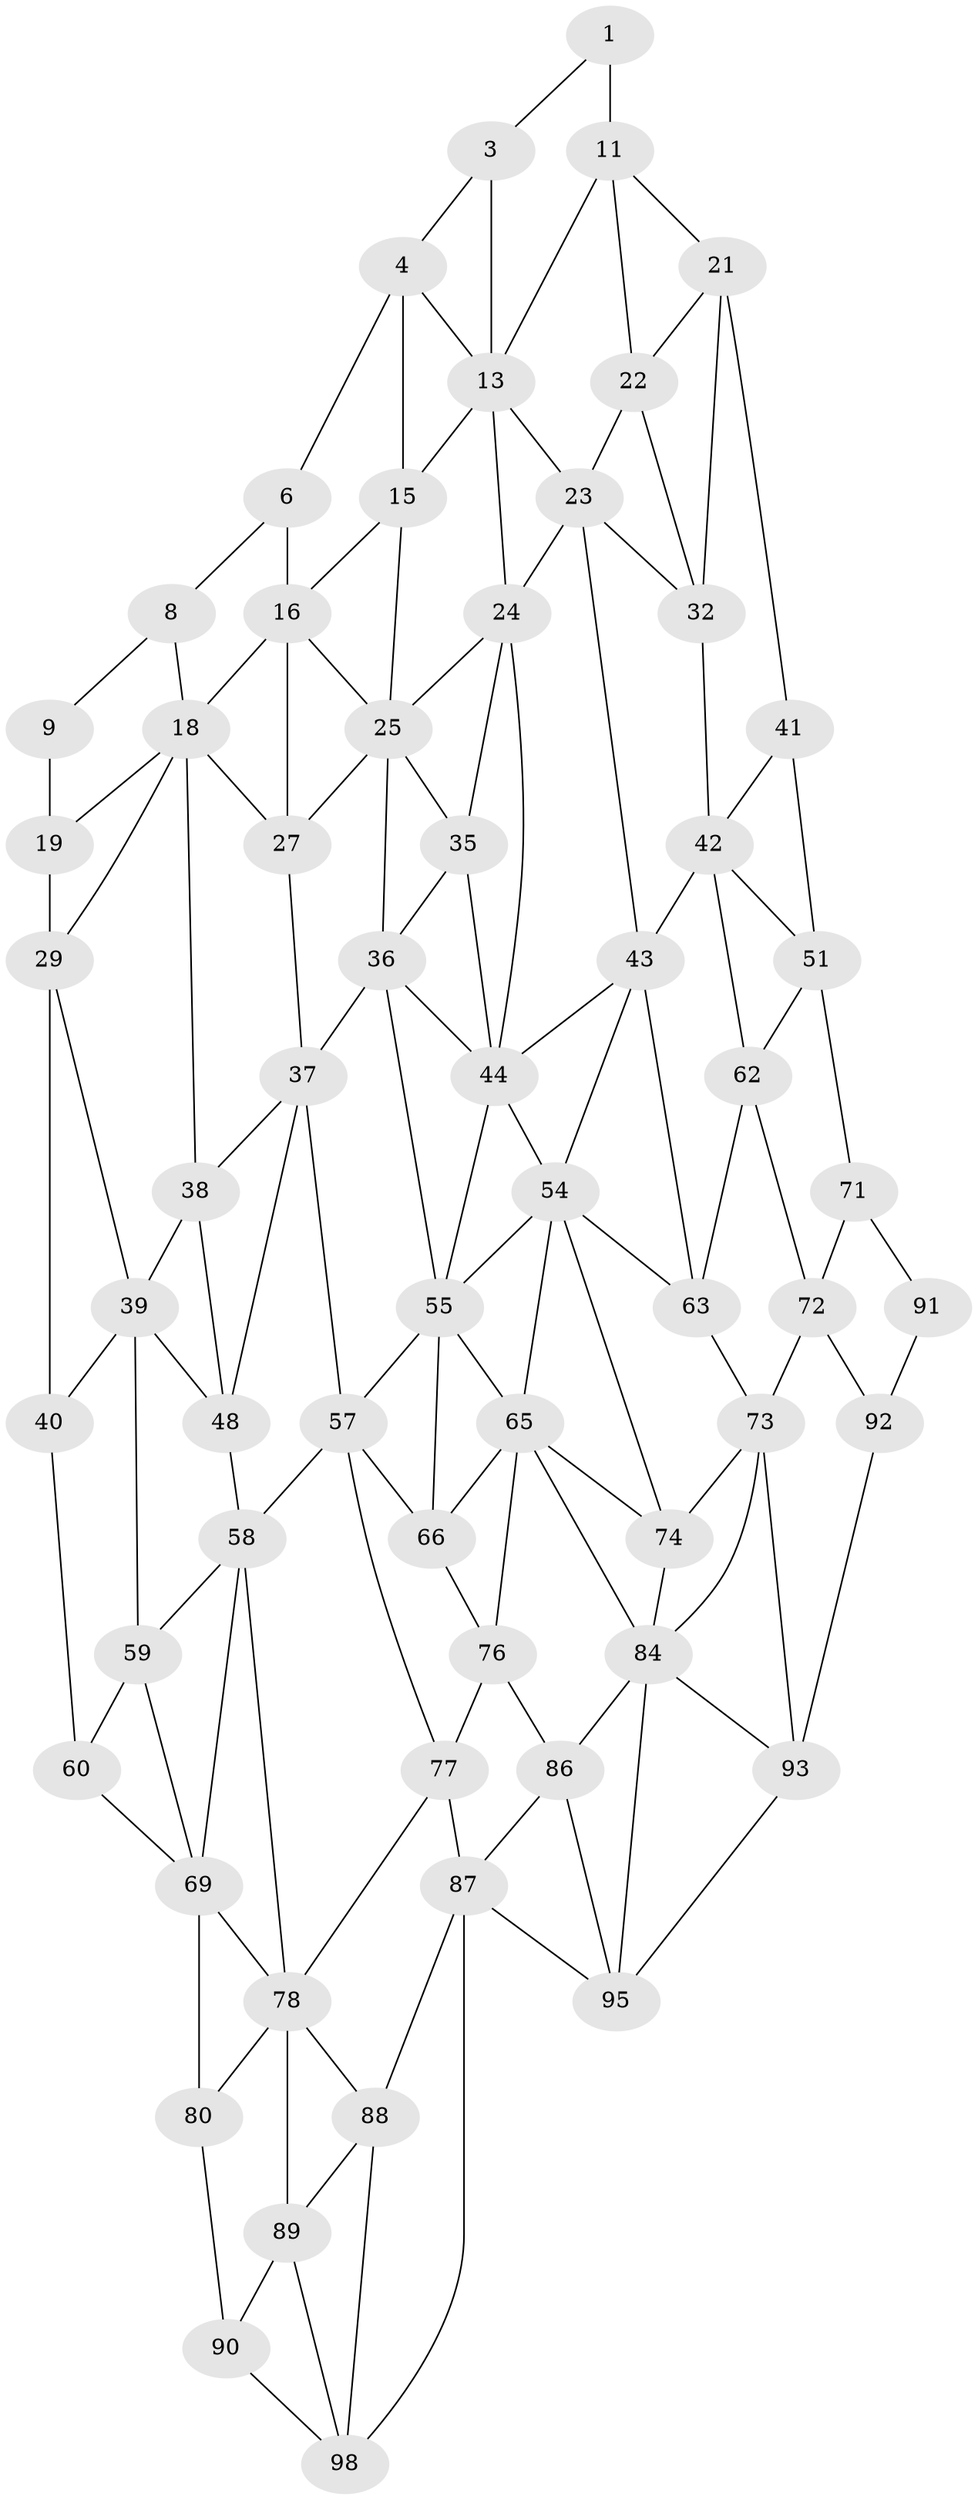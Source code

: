 // original degree distribution, {2: 0.04, 3: 0.32, 4: 0.64}
// Generated by graph-tools (version 1.1) at 2025/38/02/21/25 10:38:57]
// undirected, 62 vertices, 131 edges
graph export_dot {
graph [start="1"]
  node [color=gray90,style=filled];
  1 [super="+2"];
  3;
  4 [super="+5"];
  6 [super="+7"];
  8;
  9 [super="+10"];
  11 [super="+12"];
  13 [super="+14"];
  15;
  16 [super="+17"];
  18 [super="+28"];
  19 [super="+20"];
  21 [super="+31"];
  22;
  23 [super="+33"];
  24 [super="+34"];
  25 [super="+26"];
  27;
  29 [super="+30"];
  32;
  35;
  36 [super="+46"];
  37 [super="+47"];
  38;
  39 [super="+49"];
  40 [super="+50"];
  41;
  42 [super="+52"];
  43 [super="+53"];
  44 [super="+45"];
  48;
  51 [super="+61"];
  54 [super="+64"];
  55 [super="+56"];
  57 [super="+67"];
  58 [super="+68"];
  59;
  60;
  62;
  63;
  65 [super="+75"];
  66;
  69 [super="+70"];
  71 [super="+81"];
  72 [super="+82"];
  73 [super="+83"];
  74;
  76;
  77;
  78 [super="+79"];
  80;
  84 [super="+85"];
  86;
  87 [super="+97"];
  88;
  89;
  90 [super="+100"];
  91;
  92;
  93 [super="+94"];
  95 [super="+96"];
  98 [super="+99"];
  1 -- 11 [weight=2];
  1 -- 3;
  3 -- 13;
  3 -- 4;
  4 -- 13;
  4 -- 6;
  4 -- 15;
  6 -- 16 [weight=2];
  6 -- 8;
  8 -- 18;
  8 -- 9;
  9 -- 19 [weight=2];
  11 -- 21;
  11 -- 13;
  11 -- 22;
  13 -- 23;
  13 -- 24;
  13 -- 15;
  15 -- 25;
  15 -- 16;
  16 -- 25;
  16 -- 18;
  16 -- 27;
  18 -- 19;
  18 -- 27;
  18 -- 29;
  18 -- 38;
  19 -- 29 [weight=2];
  21 -- 22;
  21 -- 32;
  21 -- 41;
  22 -- 32;
  22 -- 23;
  23 -- 24 [weight=2];
  23 -- 32;
  23 -- 43;
  24 -- 25;
  24 -- 35;
  24 -- 44;
  25 -- 35;
  25 -- 27;
  25 -- 36;
  27 -- 37;
  29 -- 39;
  29 -- 40;
  32 -- 42;
  35 -- 36;
  35 -- 44;
  36 -- 37 [weight=2];
  36 -- 44;
  36 -- 55;
  37 -- 38;
  37 -- 48;
  37 -- 57;
  38 -- 48;
  38 -- 39;
  39 -- 40 [weight=2];
  39 -- 48;
  39 -- 59;
  40 -- 60;
  41 -- 51;
  41 -- 42;
  42 -- 43 [weight=2];
  42 -- 51;
  42 -- 62;
  43 -- 44;
  43 -- 54;
  43 -- 63;
  44 -- 54;
  44 -- 55;
  48 -- 58;
  51 -- 62;
  51 -- 71;
  54 -- 55;
  54 -- 65;
  54 -- 74;
  54 -- 63;
  55 -- 65;
  55 -- 57;
  55 -- 66;
  57 -- 58 [weight=2];
  57 -- 66;
  57 -- 77;
  58 -- 59;
  58 -- 69;
  58 -- 78;
  59 -- 69;
  59 -- 60;
  60 -- 69;
  62 -- 72;
  62 -- 63;
  63 -- 73;
  65 -- 66;
  65 -- 74;
  65 -- 76;
  65 -- 84;
  66 -- 76;
  69 -- 78;
  69 -- 80;
  71 -- 72 [weight=2];
  71 -- 91;
  72 -- 73 [weight=2];
  72 -- 92;
  73 -- 74;
  73 -- 84;
  73 -- 93;
  74 -- 84;
  76 -- 86;
  76 -- 77;
  77 -- 87;
  77 -- 78;
  78 -- 88;
  78 -- 80;
  78 -- 89;
  80 -- 90;
  84 -- 93;
  84 -- 86;
  84 -- 95;
  86 -- 87;
  86 -- 95;
  87 -- 88;
  87 -- 98;
  87 -- 95;
  88 -- 98;
  88 -- 89;
  89 -- 90;
  89 -- 98;
  90 -- 98;
  91 -- 92;
  92 -- 93;
  93 -- 95;
}
